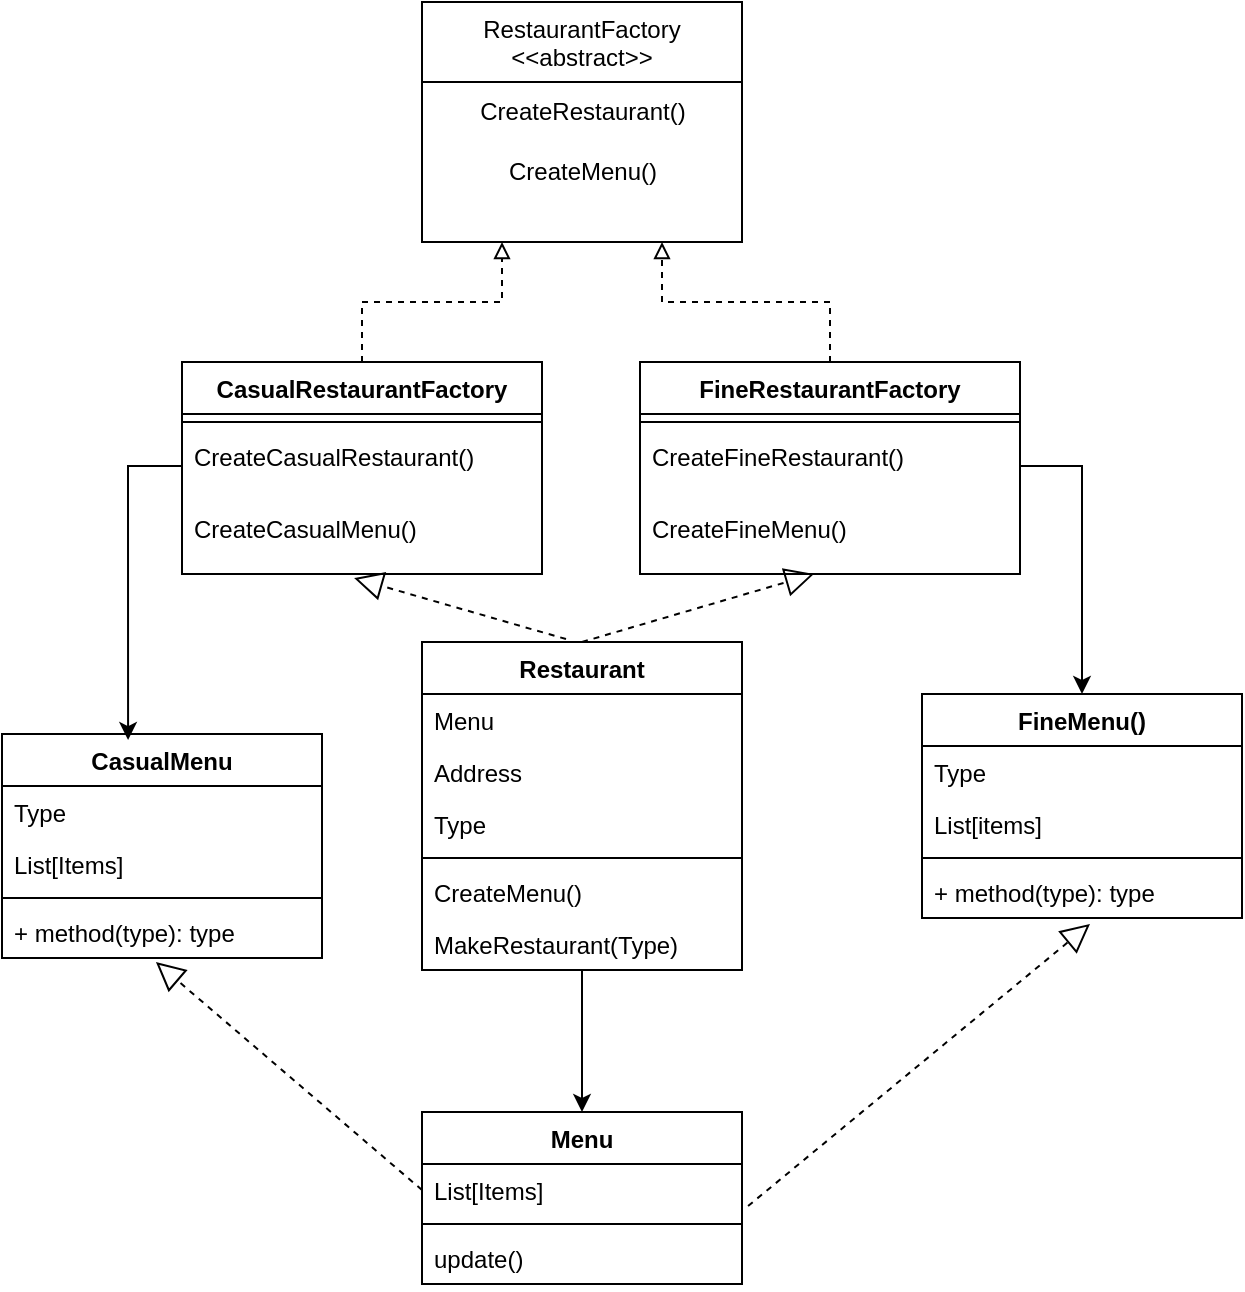 <mxfile version="26.0.4">
  <diagram id="C5RBs43oDa-KdzZeNtuy" name="Page-1">
    <mxGraphModel dx="1393" dy="796" grid="1" gridSize="10" guides="1" tooltips="1" connect="1" arrows="1" fold="1" page="1" pageScale="1" pageWidth="827" pageHeight="1169" math="0" shadow="0">
      <root>
        <mxCell id="WIyWlLk6GJQsqaUBKTNV-0" />
        <mxCell id="WIyWlLk6GJQsqaUBKTNV-1" parent="WIyWlLk6GJQsqaUBKTNV-0" />
        <mxCell id="zkfFHV4jXpPFQw0GAbJ--13" value="RestaurantFactory&#xa;&lt;&lt;abstract&gt;&gt;" style="swimlane;fontStyle=0;align=center;verticalAlign=top;childLayout=stackLayout;horizontal=1;startSize=40;horizontalStack=0;resizeParent=1;resizeLast=0;collapsible=1;marginBottom=0;rounded=0;shadow=0;strokeWidth=1;" parent="WIyWlLk6GJQsqaUBKTNV-1" vertex="1">
          <mxGeometry x="210" y="30" width="160" height="120" as="geometry">
            <mxRectangle x="340" y="380" width="170" height="26" as="alternateBounds" />
          </mxGeometry>
        </mxCell>
        <mxCell id="fb_-7MTJoSEkDKEZLl52-3" value="CreateRestaurant()" style="text;html=1;align=center;verticalAlign=middle;resizable=0;points=[];autosize=1;strokeColor=none;fillColor=none;" vertex="1" parent="zkfFHV4jXpPFQw0GAbJ--13">
          <mxGeometry y="40" width="160" height="30" as="geometry" />
        </mxCell>
        <mxCell id="fb_-7MTJoSEkDKEZLl52-2" value="CreateMenu()" style="text;html=1;align=center;verticalAlign=middle;resizable=0;points=[];autosize=1;strokeColor=none;fillColor=none;" vertex="1" parent="zkfFHV4jXpPFQw0GAbJ--13">
          <mxGeometry y="70" width="160" height="30" as="geometry" />
        </mxCell>
        <mxCell id="fb_-7MTJoSEkDKEZLl52-4" value="CasualRestaurantFactory&lt;div&gt;&lt;br&gt;&lt;/div&gt;" style="swimlane;fontStyle=1;align=center;verticalAlign=top;childLayout=stackLayout;horizontal=1;startSize=26;horizontalStack=0;resizeParent=1;resizeParentMax=0;resizeLast=0;collapsible=1;marginBottom=0;whiteSpace=wrap;html=1;" vertex="1" parent="WIyWlLk6GJQsqaUBKTNV-1">
          <mxGeometry x="90" y="210" width="180" height="106" as="geometry" />
        </mxCell>
        <mxCell id="fb_-7MTJoSEkDKEZLl52-6" value="" style="line;strokeWidth=1;fillColor=none;align=left;verticalAlign=middle;spacingTop=-1;spacingLeft=3;spacingRight=3;rotatable=0;labelPosition=right;points=[];portConstraint=eastwest;strokeColor=inherit;" vertex="1" parent="fb_-7MTJoSEkDKEZLl52-4">
          <mxGeometry y="26" width="180" height="8" as="geometry" />
        </mxCell>
        <mxCell id="fb_-7MTJoSEkDKEZLl52-7" value="CreateCasualRestaurant()" style="text;strokeColor=none;fillColor=none;align=left;verticalAlign=top;spacingLeft=4;spacingRight=4;overflow=hidden;rotatable=0;points=[[0,0.5],[1,0.5]];portConstraint=eastwest;whiteSpace=wrap;html=1;" vertex="1" parent="fb_-7MTJoSEkDKEZLl52-4">
          <mxGeometry y="34" width="180" height="36" as="geometry" />
        </mxCell>
        <mxCell id="fb_-7MTJoSEkDKEZLl52-30" value="CreateCasualMenu()" style="text;strokeColor=none;fillColor=none;align=left;verticalAlign=top;spacingLeft=4;spacingRight=4;overflow=hidden;rotatable=0;points=[[0,0.5],[1,0.5]];portConstraint=eastwest;whiteSpace=wrap;html=1;" vertex="1" parent="fb_-7MTJoSEkDKEZLl52-4">
          <mxGeometry y="70" width="180" height="36" as="geometry" />
        </mxCell>
        <mxCell id="fb_-7MTJoSEkDKEZLl52-9" value="FineRestaurantFactory" style="swimlane;fontStyle=1;align=center;verticalAlign=top;childLayout=stackLayout;horizontal=1;startSize=26;horizontalStack=0;resizeParent=1;resizeParentMax=0;resizeLast=0;collapsible=1;marginBottom=0;whiteSpace=wrap;html=1;" vertex="1" parent="WIyWlLk6GJQsqaUBKTNV-1">
          <mxGeometry x="319" y="210" width="190" height="106" as="geometry" />
        </mxCell>
        <mxCell id="fb_-7MTJoSEkDKEZLl52-11" value="" style="line;strokeWidth=1;fillColor=none;align=left;verticalAlign=middle;spacingTop=-1;spacingLeft=3;spacingRight=3;rotatable=0;labelPosition=right;points=[];portConstraint=eastwest;strokeColor=inherit;" vertex="1" parent="fb_-7MTJoSEkDKEZLl52-9">
          <mxGeometry y="26" width="190" height="8" as="geometry" />
        </mxCell>
        <mxCell id="fb_-7MTJoSEkDKEZLl52-12" value="CreateFineRestaurant()" style="text;strokeColor=none;fillColor=none;align=left;verticalAlign=top;spacingLeft=4;spacingRight=4;overflow=hidden;rotatable=0;points=[[0,0.5],[1,0.5]];portConstraint=eastwest;whiteSpace=wrap;html=1;" vertex="1" parent="fb_-7MTJoSEkDKEZLl52-9">
          <mxGeometry y="34" width="190" height="36" as="geometry" />
        </mxCell>
        <mxCell id="fb_-7MTJoSEkDKEZLl52-31" value="CreateFineMenu()" style="text;strokeColor=none;fillColor=none;align=left;verticalAlign=top;spacingLeft=4;spacingRight=4;overflow=hidden;rotatable=0;points=[[0,0.5],[1,0.5]];portConstraint=eastwest;whiteSpace=wrap;html=1;" vertex="1" parent="fb_-7MTJoSEkDKEZLl52-9">
          <mxGeometry y="70" width="190" height="36" as="geometry" />
        </mxCell>
        <mxCell id="fb_-7MTJoSEkDKEZLl52-35" style="edgeStyle=orthogonalEdgeStyle;rounded=0;orthogonalLoop=1;jettySize=auto;html=1;entryX=0.5;entryY=0;entryDx=0;entryDy=0;" edge="1" parent="WIyWlLk6GJQsqaUBKTNV-1" source="fb_-7MTJoSEkDKEZLl52-14" target="fb_-7MTJoSEkDKEZLl52-26">
          <mxGeometry relative="1" as="geometry" />
        </mxCell>
        <mxCell id="fb_-7MTJoSEkDKEZLl52-14" value="Restaurant&lt;div&gt;&lt;br&gt;&lt;/div&gt;" style="swimlane;fontStyle=1;align=center;verticalAlign=top;childLayout=stackLayout;horizontal=1;startSize=26;horizontalStack=0;resizeParent=1;resizeParentMax=0;resizeLast=0;collapsible=1;marginBottom=0;whiteSpace=wrap;html=1;" vertex="1" parent="WIyWlLk6GJQsqaUBKTNV-1">
          <mxGeometry x="210" y="350" width="160" height="164" as="geometry" />
        </mxCell>
        <mxCell id="fb_-7MTJoSEkDKEZLl52-15" value="Menu" style="text;strokeColor=none;fillColor=none;align=left;verticalAlign=top;spacingLeft=4;spacingRight=4;overflow=hidden;rotatable=0;points=[[0,0.5],[1,0.5]];portConstraint=eastwest;whiteSpace=wrap;html=1;" vertex="1" parent="fb_-7MTJoSEkDKEZLl52-14">
          <mxGeometry y="26" width="160" height="26" as="geometry" />
        </mxCell>
        <mxCell id="fb_-7MTJoSEkDKEZLl52-36" value="Address" style="text;strokeColor=none;fillColor=none;align=left;verticalAlign=top;spacingLeft=4;spacingRight=4;overflow=hidden;rotatable=0;points=[[0,0.5],[1,0.5]];portConstraint=eastwest;whiteSpace=wrap;html=1;" vertex="1" parent="fb_-7MTJoSEkDKEZLl52-14">
          <mxGeometry y="52" width="160" height="26" as="geometry" />
        </mxCell>
        <mxCell id="fb_-7MTJoSEkDKEZLl52-25" value="Type" style="text;strokeColor=none;fillColor=none;align=left;verticalAlign=top;spacingLeft=4;spacingRight=4;overflow=hidden;rotatable=0;points=[[0,0.5],[1,0.5]];portConstraint=eastwest;whiteSpace=wrap;html=1;" vertex="1" parent="fb_-7MTJoSEkDKEZLl52-14">
          <mxGeometry y="78" width="160" height="26" as="geometry" />
        </mxCell>
        <mxCell id="fb_-7MTJoSEkDKEZLl52-16" value="" style="line;strokeWidth=1;fillColor=none;align=left;verticalAlign=middle;spacingTop=-1;spacingLeft=3;spacingRight=3;rotatable=0;labelPosition=right;points=[];portConstraint=eastwest;strokeColor=inherit;" vertex="1" parent="fb_-7MTJoSEkDKEZLl52-14">
          <mxGeometry y="104" width="160" height="8" as="geometry" />
        </mxCell>
        <mxCell id="fb_-7MTJoSEkDKEZLl52-17" value="CreateMenu()" style="text;strokeColor=none;fillColor=none;align=left;verticalAlign=top;spacingLeft=4;spacingRight=4;overflow=hidden;rotatable=0;points=[[0,0.5],[1,0.5]];portConstraint=eastwest;whiteSpace=wrap;html=1;" vertex="1" parent="fb_-7MTJoSEkDKEZLl52-14">
          <mxGeometry y="112" width="160" height="26" as="geometry" />
        </mxCell>
        <mxCell id="fb_-7MTJoSEkDKEZLl52-37" value="MakeRestaurant(Type)" style="text;strokeColor=none;fillColor=none;align=left;verticalAlign=top;spacingLeft=4;spacingRight=4;overflow=hidden;rotatable=0;points=[[0,0.5],[1,0.5]];portConstraint=eastwest;whiteSpace=wrap;html=1;" vertex="1" parent="fb_-7MTJoSEkDKEZLl52-14">
          <mxGeometry y="138" width="160" height="26" as="geometry" />
        </mxCell>
        <mxCell id="fb_-7MTJoSEkDKEZLl52-22" value="" style="html=1;labelBackgroundColor=#ffffff;jettySize=auto;orthogonalLoop=1;fontSize=14;rounded=0;jumpStyle=gap;edgeStyle=orthogonalEdgeStyle;startArrow=none;endArrow=block;endFill=0;dashed=1;strokeWidth=1;exitX=0.5;exitY=0;exitDx=0;exitDy=0;entryX=0.25;entryY=1;entryDx=0;entryDy=0;" edge="1" parent="WIyWlLk6GJQsqaUBKTNV-1" source="fb_-7MTJoSEkDKEZLl52-4" target="zkfFHV4jXpPFQw0GAbJ--13">
          <mxGeometry width="48" height="48" relative="1" as="geometry">
            <mxPoint x="180" y="198" as="sourcePoint" />
            <mxPoint x="228" y="150" as="targetPoint" />
          </mxGeometry>
        </mxCell>
        <mxCell id="fb_-7MTJoSEkDKEZLl52-23" value="" style="html=1;labelBackgroundColor=#ffffff;jettySize=auto;orthogonalLoop=1;fontSize=14;rounded=0;jumpStyle=gap;edgeStyle=orthogonalEdgeStyle;startArrow=none;endArrow=block;endFill=0;dashed=1;strokeWidth=1;entryX=0.75;entryY=1;entryDx=0;entryDy=0;exitX=0.5;exitY=0;exitDx=0;exitDy=0;" edge="1" parent="WIyWlLk6GJQsqaUBKTNV-1" source="fb_-7MTJoSEkDKEZLl52-9" target="zkfFHV4jXpPFQw0GAbJ--13">
          <mxGeometry width="48" height="48" relative="1" as="geometry">
            <mxPoint x="431.5" y="168" as="sourcePoint" />
            <mxPoint x="479.5" y="120" as="targetPoint" />
          </mxGeometry>
        </mxCell>
        <mxCell id="fb_-7MTJoSEkDKEZLl52-26" value="Menu&lt;div&gt;&lt;br&gt;&lt;/div&gt;" style="swimlane;fontStyle=1;align=center;verticalAlign=top;childLayout=stackLayout;horizontal=1;startSize=26;horizontalStack=0;resizeParent=1;resizeParentMax=0;resizeLast=0;collapsible=1;marginBottom=0;whiteSpace=wrap;html=1;" vertex="1" parent="WIyWlLk6GJQsqaUBKTNV-1">
          <mxGeometry x="210" y="585" width="160" height="86" as="geometry" />
        </mxCell>
        <mxCell id="fb_-7MTJoSEkDKEZLl52-27" value="List[Items]" style="text;strokeColor=none;fillColor=none;align=left;verticalAlign=top;spacingLeft=4;spacingRight=4;overflow=hidden;rotatable=0;points=[[0,0.5],[1,0.5]];portConstraint=eastwest;whiteSpace=wrap;html=1;" vertex="1" parent="fb_-7MTJoSEkDKEZLl52-26">
          <mxGeometry y="26" width="160" height="26" as="geometry" />
        </mxCell>
        <mxCell id="fb_-7MTJoSEkDKEZLl52-28" value="" style="line;strokeWidth=1;fillColor=none;align=left;verticalAlign=middle;spacingTop=-1;spacingLeft=3;spacingRight=3;rotatable=0;labelPosition=right;points=[];portConstraint=eastwest;strokeColor=inherit;" vertex="1" parent="fb_-7MTJoSEkDKEZLl52-26">
          <mxGeometry y="52" width="160" height="8" as="geometry" />
        </mxCell>
        <mxCell id="fb_-7MTJoSEkDKEZLl52-29" value="update()" style="text;strokeColor=none;fillColor=none;align=left;verticalAlign=top;spacingLeft=4;spacingRight=4;overflow=hidden;rotatable=0;points=[[0,0.5],[1,0.5]];portConstraint=eastwest;whiteSpace=wrap;html=1;" vertex="1" parent="fb_-7MTJoSEkDKEZLl52-26">
          <mxGeometry y="60" width="160" height="26" as="geometry" />
        </mxCell>
        <mxCell id="fb_-7MTJoSEkDKEZLl52-32" value="" style="endArrow=block;dashed=1;endFill=0;endSize=12;html=1;rounded=0;entryX=0.478;entryY=1.056;entryDx=0;entryDy=0;entryPerimeter=0;exitX=0.45;exitY=-0.009;exitDx=0;exitDy=0;exitPerimeter=0;" edge="1" parent="WIyWlLk6GJQsqaUBKTNV-1" source="fb_-7MTJoSEkDKEZLl52-14" target="fb_-7MTJoSEkDKEZLl52-30">
          <mxGeometry width="160" relative="1" as="geometry">
            <mxPoint x="40" y="370" as="sourcePoint" />
            <mxPoint x="200" y="370" as="targetPoint" />
          </mxGeometry>
        </mxCell>
        <mxCell id="fb_-7MTJoSEkDKEZLl52-33" value="" style="endArrow=block;dashed=1;endFill=0;endSize=12;html=1;rounded=0;entryX=0.458;entryY=1;entryDx=0;entryDy=0;entryPerimeter=0;exitX=0.5;exitY=0;exitDx=0;exitDy=0;" edge="1" parent="WIyWlLk6GJQsqaUBKTNV-1" source="fb_-7MTJoSEkDKEZLl52-14" target="fb_-7MTJoSEkDKEZLl52-31">
          <mxGeometry width="160" relative="1" as="geometry">
            <mxPoint x="400" y="390" as="sourcePoint" />
            <mxPoint x="560" y="390" as="targetPoint" />
          </mxGeometry>
        </mxCell>
        <mxCell id="fb_-7MTJoSEkDKEZLl52-38" value="CasualMenu" style="swimlane;fontStyle=1;align=center;verticalAlign=top;childLayout=stackLayout;horizontal=1;startSize=26;horizontalStack=0;resizeParent=1;resizeParentMax=0;resizeLast=0;collapsible=1;marginBottom=0;whiteSpace=wrap;html=1;" vertex="1" parent="WIyWlLk6GJQsqaUBKTNV-1">
          <mxGeometry y="396" width="160" height="112" as="geometry" />
        </mxCell>
        <mxCell id="fb_-7MTJoSEkDKEZLl52-39" value="Type" style="text;strokeColor=none;fillColor=none;align=left;verticalAlign=top;spacingLeft=4;spacingRight=4;overflow=hidden;rotatable=0;points=[[0,0.5],[1,0.5]];portConstraint=eastwest;whiteSpace=wrap;html=1;" vertex="1" parent="fb_-7MTJoSEkDKEZLl52-38">
          <mxGeometry y="26" width="160" height="26" as="geometry" />
        </mxCell>
        <mxCell id="fb_-7MTJoSEkDKEZLl52-46" value="List[Items]" style="text;strokeColor=none;fillColor=none;align=left;verticalAlign=top;spacingLeft=4;spacingRight=4;overflow=hidden;rotatable=0;points=[[0,0.5],[1,0.5]];portConstraint=eastwest;whiteSpace=wrap;html=1;" vertex="1" parent="fb_-7MTJoSEkDKEZLl52-38">
          <mxGeometry y="52" width="160" height="26" as="geometry" />
        </mxCell>
        <mxCell id="fb_-7MTJoSEkDKEZLl52-40" value="" style="line;strokeWidth=1;fillColor=none;align=left;verticalAlign=middle;spacingTop=-1;spacingLeft=3;spacingRight=3;rotatable=0;labelPosition=right;points=[];portConstraint=eastwest;strokeColor=inherit;" vertex="1" parent="fb_-7MTJoSEkDKEZLl52-38">
          <mxGeometry y="78" width="160" height="8" as="geometry" />
        </mxCell>
        <mxCell id="fb_-7MTJoSEkDKEZLl52-41" value="+ method(type): type" style="text;strokeColor=none;fillColor=none;align=left;verticalAlign=top;spacingLeft=4;spacingRight=4;overflow=hidden;rotatable=0;points=[[0,0.5],[1,0.5]];portConstraint=eastwest;whiteSpace=wrap;html=1;" vertex="1" parent="fb_-7MTJoSEkDKEZLl52-38">
          <mxGeometry y="86" width="160" height="26" as="geometry" />
        </mxCell>
        <mxCell id="fb_-7MTJoSEkDKEZLl52-42" value="FineMenu()" style="swimlane;fontStyle=1;align=center;verticalAlign=top;childLayout=stackLayout;horizontal=1;startSize=26;horizontalStack=0;resizeParent=1;resizeParentMax=0;resizeLast=0;collapsible=1;marginBottom=0;whiteSpace=wrap;html=1;" vertex="1" parent="WIyWlLk6GJQsqaUBKTNV-1">
          <mxGeometry x="460" y="376" width="160" height="112" as="geometry" />
        </mxCell>
        <mxCell id="fb_-7MTJoSEkDKEZLl52-47" value="Type" style="text;strokeColor=none;fillColor=none;align=left;verticalAlign=top;spacingLeft=4;spacingRight=4;overflow=hidden;rotatable=0;points=[[0,0.5],[1,0.5]];portConstraint=eastwest;whiteSpace=wrap;html=1;" vertex="1" parent="fb_-7MTJoSEkDKEZLl52-42">
          <mxGeometry y="26" width="160" height="26" as="geometry" />
        </mxCell>
        <mxCell id="fb_-7MTJoSEkDKEZLl52-43" value="List[items]" style="text;strokeColor=none;fillColor=none;align=left;verticalAlign=top;spacingLeft=4;spacingRight=4;overflow=hidden;rotatable=0;points=[[0,0.5],[1,0.5]];portConstraint=eastwest;whiteSpace=wrap;html=1;" vertex="1" parent="fb_-7MTJoSEkDKEZLl52-42">
          <mxGeometry y="52" width="160" height="26" as="geometry" />
        </mxCell>
        <mxCell id="fb_-7MTJoSEkDKEZLl52-44" value="" style="line;strokeWidth=1;fillColor=none;align=left;verticalAlign=middle;spacingTop=-1;spacingLeft=3;spacingRight=3;rotatable=0;labelPosition=right;points=[];portConstraint=eastwest;strokeColor=inherit;" vertex="1" parent="fb_-7MTJoSEkDKEZLl52-42">
          <mxGeometry y="78" width="160" height="8" as="geometry" />
        </mxCell>
        <mxCell id="fb_-7MTJoSEkDKEZLl52-45" value="+ method(type): type" style="text;strokeColor=none;fillColor=none;align=left;verticalAlign=top;spacingLeft=4;spacingRight=4;overflow=hidden;rotatable=0;points=[[0,0.5],[1,0.5]];portConstraint=eastwest;whiteSpace=wrap;html=1;" vertex="1" parent="fb_-7MTJoSEkDKEZLl52-42">
          <mxGeometry y="86" width="160" height="26" as="geometry" />
        </mxCell>
        <mxCell id="fb_-7MTJoSEkDKEZLl52-48" style="edgeStyle=orthogonalEdgeStyle;rounded=0;orthogonalLoop=1;jettySize=auto;html=1;entryX=0.394;entryY=0.027;entryDx=0;entryDy=0;entryPerimeter=0;" edge="1" parent="WIyWlLk6GJQsqaUBKTNV-1" source="fb_-7MTJoSEkDKEZLl52-7" target="fb_-7MTJoSEkDKEZLl52-38">
          <mxGeometry relative="1" as="geometry" />
        </mxCell>
        <mxCell id="fb_-7MTJoSEkDKEZLl52-49" style="edgeStyle=orthogonalEdgeStyle;rounded=0;orthogonalLoop=1;jettySize=auto;html=1;entryX=0.5;entryY=0;entryDx=0;entryDy=0;" edge="1" parent="WIyWlLk6GJQsqaUBKTNV-1" source="fb_-7MTJoSEkDKEZLl52-12" target="fb_-7MTJoSEkDKEZLl52-42">
          <mxGeometry relative="1" as="geometry" />
        </mxCell>
        <mxCell id="fb_-7MTJoSEkDKEZLl52-51" value="" style="endArrow=block;dashed=1;endFill=0;endSize=12;html=1;rounded=0;entryX=0.481;entryY=1.077;entryDx=0;entryDy=0;entryPerimeter=0;exitX=0;exitY=0.5;exitDx=0;exitDy=0;" edge="1" parent="WIyWlLk6GJQsqaUBKTNV-1" source="fb_-7MTJoSEkDKEZLl52-27" target="fb_-7MTJoSEkDKEZLl52-41">
          <mxGeometry width="160" relative="1" as="geometry">
            <mxPoint x="110" y="620" as="sourcePoint" />
            <mxPoint x="270" y="620" as="targetPoint" />
          </mxGeometry>
        </mxCell>
        <mxCell id="fb_-7MTJoSEkDKEZLl52-52" value="" style="endArrow=block;dashed=1;endFill=0;endSize=12;html=1;rounded=0;entryX=0.525;entryY=1.115;entryDx=0;entryDy=0;entryPerimeter=0;exitX=1.019;exitY=0.808;exitDx=0;exitDy=0;exitPerimeter=0;" edge="1" parent="WIyWlLk6GJQsqaUBKTNV-1" source="fb_-7MTJoSEkDKEZLl52-27" target="fb_-7MTJoSEkDKEZLl52-45">
          <mxGeometry width="160" relative="1" as="geometry">
            <mxPoint x="460" y="620" as="sourcePoint" />
            <mxPoint x="620" y="620" as="targetPoint" />
          </mxGeometry>
        </mxCell>
      </root>
    </mxGraphModel>
  </diagram>
</mxfile>
